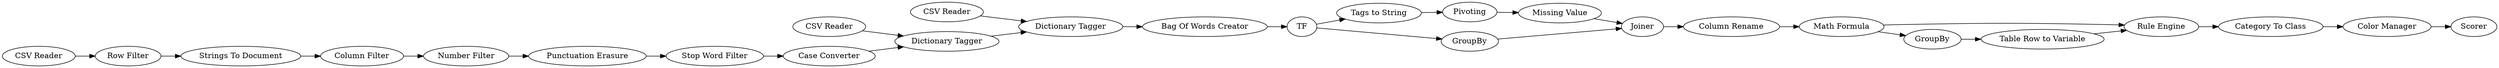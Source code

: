 digraph {
	"4447416552366386987_309" [label="Rule Engine"]
	"-1736353803239638613_166" [label="Strings To Document"]
	"-7585129674201636865_762" [label=Scorer]
	"4447416552366386987_306" [label=Joiner]
	"-4223428598377527523_313" [label="Missing Value"]
	"-7585129674201636865_763" [label="CSV Reader"]
	"893396134847078972_303" [label=TF]
	"-4223428598377527523_315" [label=Pivoting]
	"-7585129674201636865_764" [label="CSV Reader"]
	"4447416552366386987_275" [label="Category To Class"]
	"893396134847078972_305" [label="Bag Of Words Creator"]
	"998909052975229739_115" [label="Punctuation Erasure"]
	"-7585129674201636865_756" [label="Dictionary Tagger"]
	"998909052975229739_112" [label="Case Converter"]
	"4447416552366386987_308" [label="Math Formula"]
	"-4223428598377527523_297" [label="Tags to String"]
	"4447416552366386987_307" [label="Column Rename"]
	"-1736353803239638613_290" [label="CSV Reader"]
	"-7585129674201636865_276" [label="Color Manager"]
	"-1736353803239638613_126" [label="Row Filter"]
	"-1736353803239638613_128" [label="Column Filter"]
	"-7585129674201636865_304" [label=GroupBy]
	"-7585129674201636865_757" [label="Dictionary Tagger"]
	"998909052975229739_116" [label="Number Filter"]
	"4447416552366386987_311" [label="Table Row to Variable"]
	"4447416552366386987_310" [label=GroupBy]
	"998909052975229739_119" [label="Stop Word Filter"]
	"-1736353803239638613_290" -> "-1736353803239638613_126"
	"-7585129674201636865_757" -> "893396134847078972_305"
	"-7585129674201636865_763" -> "-7585129674201636865_756"
	"893396134847078972_303" -> "-4223428598377527523_297"
	"4447416552366386987_310" -> "4447416552366386987_311"
	"4447416552366386987_275" -> "-7585129674201636865_276"
	"-4223428598377527523_297" -> "-4223428598377527523_315"
	"-1736353803239638613_126" -> "-1736353803239638613_166"
	"998909052975229739_115" -> "998909052975229739_119"
	"4447416552366386987_311" -> "4447416552366386987_309"
	"998909052975229739_116" -> "998909052975229739_115"
	"-7585129674201636865_304" -> "4447416552366386987_306"
	"4447416552366386987_308" -> "4447416552366386987_309"
	"893396134847078972_305" -> "893396134847078972_303"
	"-7585129674201636865_756" -> "-7585129674201636865_757"
	"4447416552366386987_308" -> "4447416552366386987_310"
	"-1736353803239638613_166" -> "-1736353803239638613_128"
	"-4223428598377527523_313" -> "4447416552366386987_306"
	"998909052975229739_119" -> "998909052975229739_112"
	"-7585129674201636865_764" -> "-7585129674201636865_757"
	"4447416552366386987_306" -> "4447416552366386987_307"
	"893396134847078972_303" -> "-7585129674201636865_304"
	"-4223428598377527523_315" -> "-4223428598377527523_313"
	"4447416552366386987_307" -> "4447416552366386987_308"
	"-1736353803239638613_128" -> "998909052975229739_116"
	"998909052975229739_112" -> "-7585129674201636865_756"
	"4447416552366386987_309" -> "4447416552366386987_275"
	"-7585129674201636865_276" -> "-7585129674201636865_762"
	rankdir=LR
}
